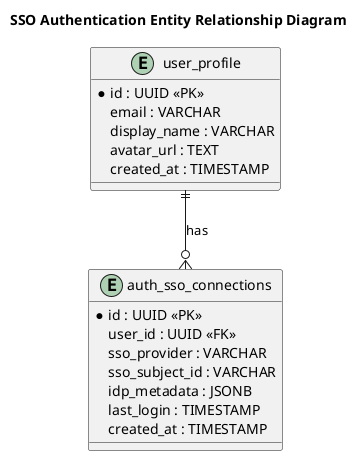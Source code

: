 @startuml daysave_sso_edr
title SSO Authentication Entity Relationship Diagram
entity "user_profile" {
  *id : UUID <<PK>>
  email : VARCHAR
  display_name : VARCHAR
  avatar_url : TEXT
  created_at : TIMESTAMP
}

entity "auth_sso_connections" {
  *id : UUID <<PK>>
  user_id : UUID <<FK>>
  sso_provider : VARCHAR
  sso_subject_id : VARCHAR
  idp_metadata : JSONB
  last_login : TIMESTAMP
  created_at : TIMESTAMP
}

user_profile ||--o{ auth_sso_connections : "has"
@enduml

